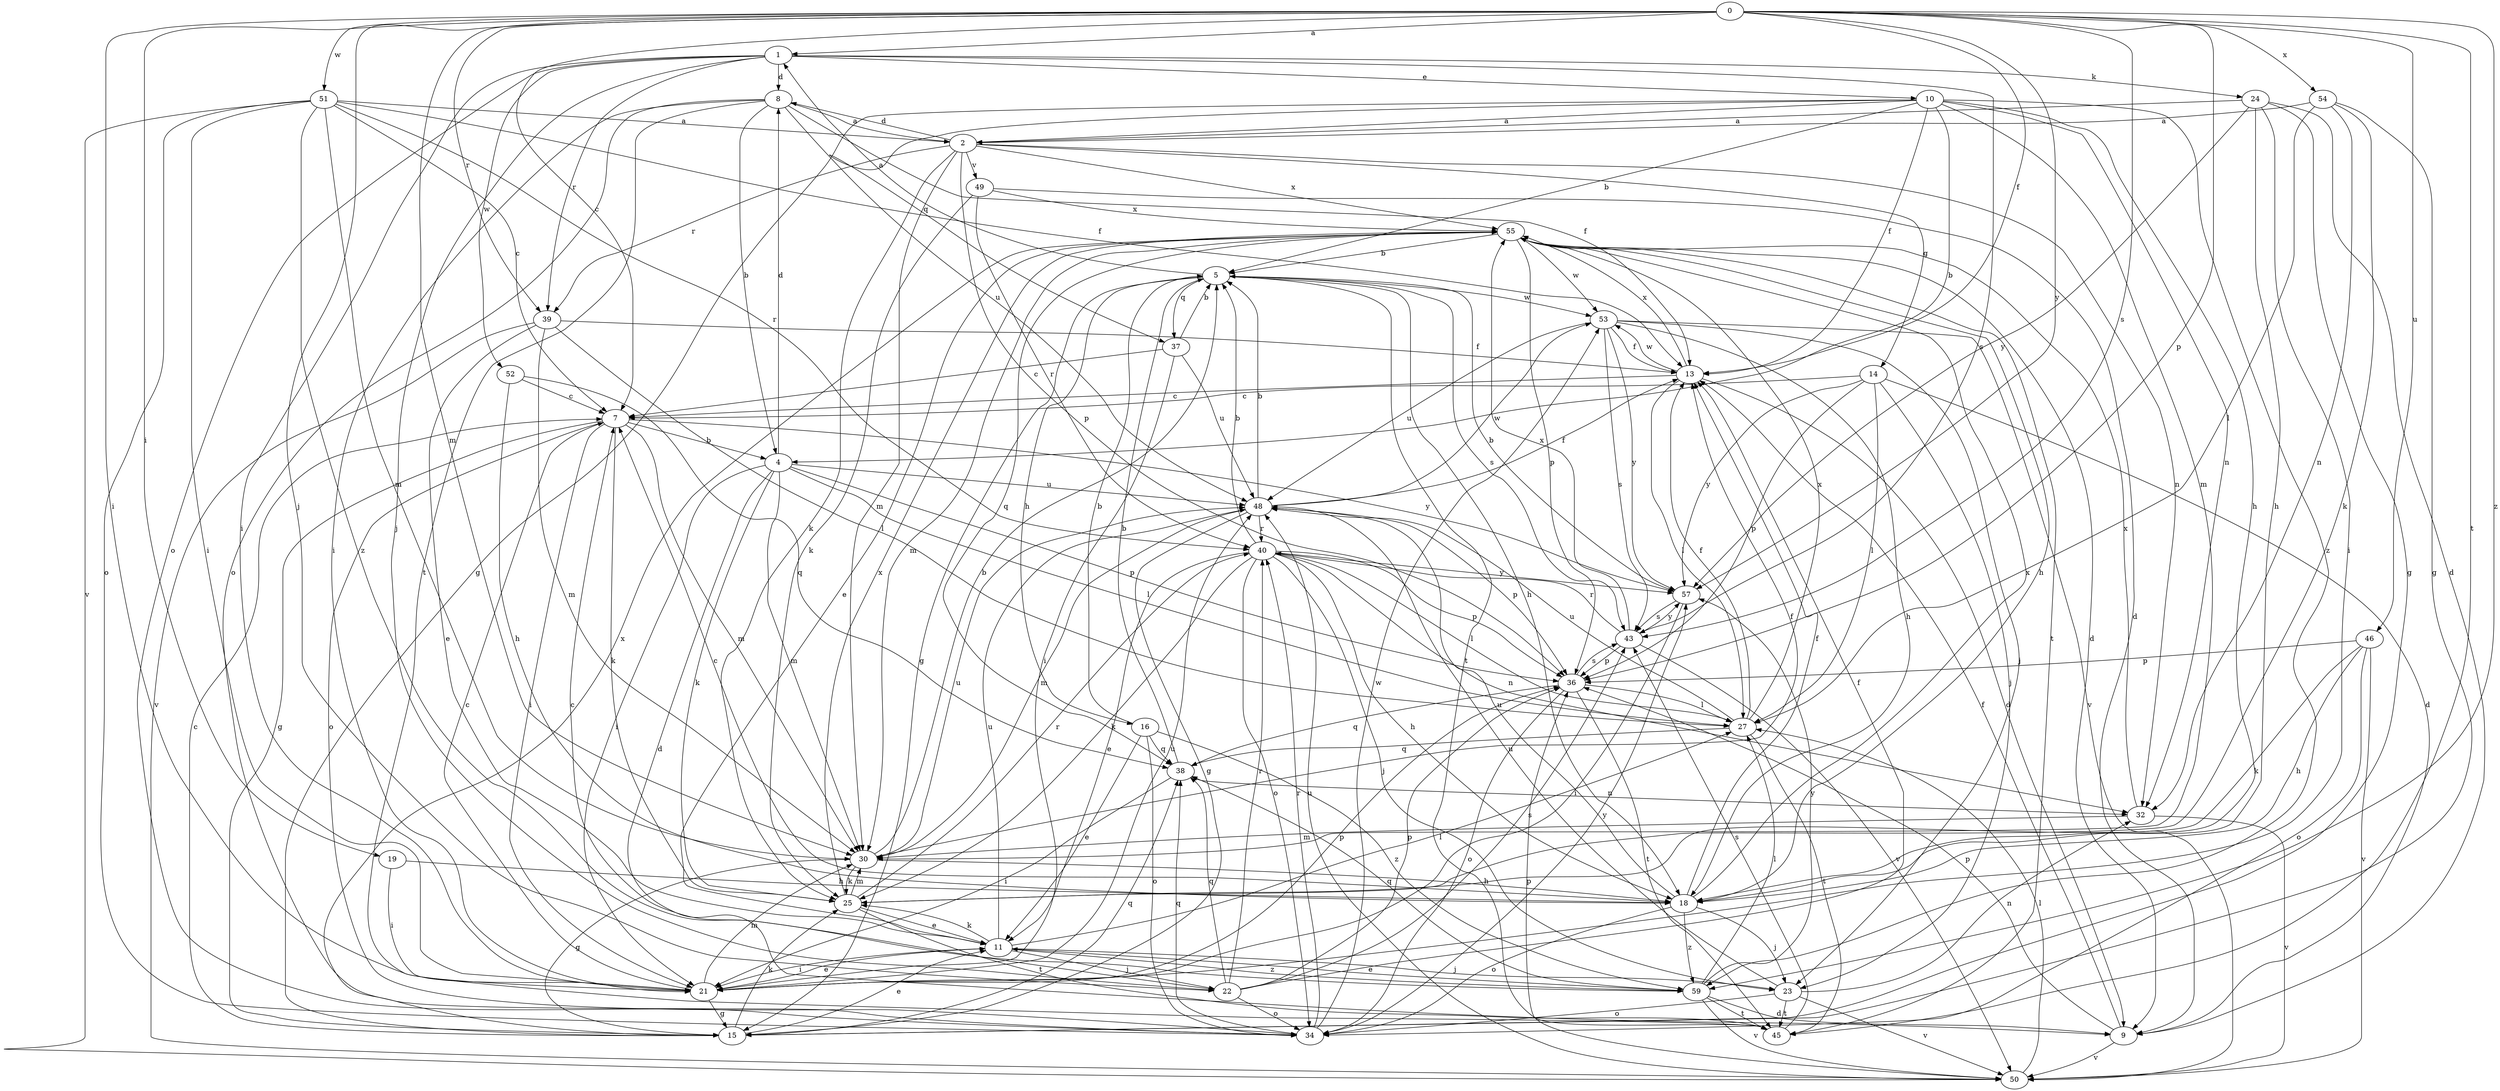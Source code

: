 strict digraph  {
0;
1;
2;
4;
5;
7;
8;
9;
10;
11;
13;
14;
15;
16;
18;
19;
21;
22;
23;
24;
25;
27;
30;
32;
34;
36;
37;
38;
39;
40;
43;
45;
46;
48;
49;
50;
51;
52;
53;
54;
55;
57;
59;
0 -> 1  [label=a];
0 -> 7  [label=c];
0 -> 13  [label=f];
0 -> 19  [label=i];
0 -> 21  [label=i];
0 -> 22  [label=j];
0 -> 30  [label=m];
0 -> 36  [label=p];
0 -> 39  [label=r];
0 -> 43  [label=s];
0 -> 45  [label=t];
0 -> 46  [label=u];
0 -> 51  [label=w];
0 -> 54  [label=x];
0 -> 57  [label=y];
0 -> 59  [label=z];
1 -> 8  [label=d];
1 -> 10  [label=e];
1 -> 21  [label=i];
1 -> 22  [label=j];
1 -> 24  [label=k];
1 -> 34  [label=o];
1 -> 39  [label=r];
1 -> 43  [label=s];
1 -> 52  [label=w];
2 -> 8  [label=d];
2 -> 14  [label=g];
2 -> 25  [label=k];
2 -> 30  [label=m];
2 -> 32  [label=n];
2 -> 36  [label=p];
2 -> 39  [label=r];
2 -> 49  [label=v];
2 -> 55  [label=x];
4 -> 8  [label=d];
4 -> 9  [label=d];
4 -> 21  [label=i];
4 -> 25  [label=k];
4 -> 27  [label=l];
4 -> 30  [label=m];
4 -> 36  [label=p];
4 -> 48  [label=u];
5 -> 1  [label=a];
5 -> 15  [label=g];
5 -> 16  [label=h];
5 -> 18  [label=h];
5 -> 37  [label=q];
5 -> 43  [label=s];
5 -> 45  [label=t];
5 -> 53  [label=w];
7 -> 4  [label=b];
7 -> 15  [label=g];
7 -> 21  [label=i];
7 -> 25  [label=k];
7 -> 30  [label=m];
7 -> 34  [label=o];
7 -> 57  [label=y];
8 -> 2  [label=a];
8 -> 4  [label=b];
8 -> 13  [label=f];
8 -> 21  [label=i];
8 -> 34  [label=o];
8 -> 45  [label=t];
8 -> 48  [label=u];
9 -> 13  [label=f];
9 -> 36  [label=p];
9 -> 50  [label=v];
10 -> 2  [label=a];
10 -> 4  [label=b];
10 -> 5  [label=b];
10 -> 13  [label=f];
10 -> 15  [label=g];
10 -> 18  [label=h];
10 -> 30  [label=m];
10 -> 32  [label=n];
10 -> 37  [label=q];
10 -> 59  [label=z];
11 -> 21  [label=i];
11 -> 22  [label=j];
11 -> 23  [label=j];
11 -> 25  [label=k];
11 -> 27  [label=l];
11 -> 48  [label=u];
11 -> 59  [label=z];
13 -> 7  [label=c];
13 -> 9  [label=d];
13 -> 27  [label=l];
13 -> 53  [label=w];
13 -> 55  [label=x];
14 -> 7  [label=c];
14 -> 9  [label=d];
14 -> 23  [label=j];
14 -> 27  [label=l];
14 -> 36  [label=p];
14 -> 57  [label=y];
15 -> 7  [label=c];
15 -> 11  [label=e];
15 -> 25  [label=k];
15 -> 38  [label=q];
15 -> 55  [label=x];
16 -> 5  [label=b];
16 -> 11  [label=e];
16 -> 34  [label=o];
16 -> 38  [label=q];
16 -> 59  [label=z];
18 -> 7  [label=c];
18 -> 13  [label=f];
18 -> 23  [label=j];
18 -> 34  [label=o];
18 -> 48  [label=u];
18 -> 55  [label=x];
18 -> 59  [label=z];
19 -> 18  [label=h];
19 -> 21  [label=i];
21 -> 7  [label=c];
21 -> 11  [label=e];
21 -> 15  [label=g];
21 -> 30  [label=m];
21 -> 36  [label=p];
21 -> 48  [label=u];
22 -> 7  [label=c];
22 -> 13  [label=f];
22 -> 34  [label=o];
22 -> 36  [label=p];
22 -> 38  [label=q];
22 -> 40  [label=r];
22 -> 43  [label=s];
23 -> 32  [label=n];
23 -> 34  [label=o];
23 -> 45  [label=t];
23 -> 48  [label=u];
23 -> 50  [label=v];
24 -> 2  [label=a];
24 -> 9  [label=d];
24 -> 15  [label=g];
24 -> 18  [label=h];
24 -> 21  [label=i];
24 -> 57  [label=y];
25 -> 11  [label=e];
25 -> 30  [label=m];
25 -> 40  [label=r];
25 -> 45  [label=t];
25 -> 55  [label=x];
27 -> 13  [label=f];
27 -> 38  [label=q];
27 -> 45  [label=t];
27 -> 48  [label=u];
27 -> 55  [label=x];
30 -> 5  [label=b];
30 -> 13  [label=f];
30 -> 15  [label=g];
30 -> 18  [label=h];
30 -> 25  [label=k];
30 -> 48  [label=u];
32 -> 30  [label=m];
32 -> 50  [label=v];
32 -> 55  [label=x];
34 -> 38  [label=q];
34 -> 40  [label=r];
34 -> 53  [label=w];
34 -> 57  [label=y];
36 -> 27  [label=l];
36 -> 34  [label=o];
36 -> 38  [label=q];
36 -> 43  [label=s];
36 -> 45  [label=t];
37 -> 5  [label=b];
37 -> 7  [label=c];
37 -> 21  [label=i];
37 -> 48  [label=u];
38 -> 5  [label=b];
38 -> 21  [label=i];
38 -> 32  [label=n];
39 -> 11  [label=e];
39 -> 13  [label=f];
39 -> 27  [label=l];
39 -> 30  [label=m];
39 -> 50  [label=v];
40 -> 5  [label=b];
40 -> 11  [label=e];
40 -> 18  [label=h];
40 -> 23  [label=j];
40 -> 25  [label=k];
40 -> 27  [label=l];
40 -> 32  [label=n];
40 -> 34  [label=o];
40 -> 36  [label=p];
40 -> 57  [label=y];
43 -> 36  [label=p];
43 -> 40  [label=r];
43 -> 50  [label=v];
43 -> 55  [label=x];
43 -> 57  [label=y];
45 -> 43  [label=s];
46 -> 18  [label=h];
46 -> 25  [label=k];
46 -> 34  [label=o];
46 -> 36  [label=p];
46 -> 50  [label=v];
48 -> 5  [label=b];
48 -> 13  [label=f];
48 -> 15  [label=g];
48 -> 30  [label=m];
48 -> 36  [label=p];
48 -> 40  [label=r];
48 -> 53  [label=w];
49 -> 9  [label=d];
49 -> 25  [label=k];
49 -> 40  [label=r];
49 -> 55  [label=x];
50 -> 27  [label=l];
50 -> 36  [label=p];
50 -> 48  [label=u];
51 -> 2  [label=a];
51 -> 7  [label=c];
51 -> 13  [label=f];
51 -> 21  [label=i];
51 -> 30  [label=m];
51 -> 34  [label=o];
51 -> 40  [label=r];
51 -> 50  [label=v];
51 -> 59  [label=z];
52 -> 7  [label=c];
52 -> 18  [label=h];
52 -> 38  [label=q];
53 -> 13  [label=f];
53 -> 18  [label=h];
53 -> 23  [label=j];
53 -> 43  [label=s];
53 -> 48  [label=u];
53 -> 50  [label=v];
53 -> 57  [label=y];
54 -> 2  [label=a];
54 -> 15  [label=g];
54 -> 25  [label=k];
54 -> 27  [label=l];
54 -> 32  [label=n];
55 -> 5  [label=b];
55 -> 9  [label=d];
55 -> 11  [label=e];
55 -> 18  [label=h];
55 -> 30  [label=m];
55 -> 36  [label=p];
55 -> 38  [label=q];
55 -> 45  [label=t];
55 -> 53  [label=w];
57 -> 5  [label=b];
57 -> 21  [label=i];
57 -> 43  [label=s];
59 -> 9  [label=d];
59 -> 11  [label=e];
59 -> 27  [label=l];
59 -> 38  [label=q];
59 -> 45  [label=t];
59 -> 50  [label=v];
59 -> 57  [label=y];
}
